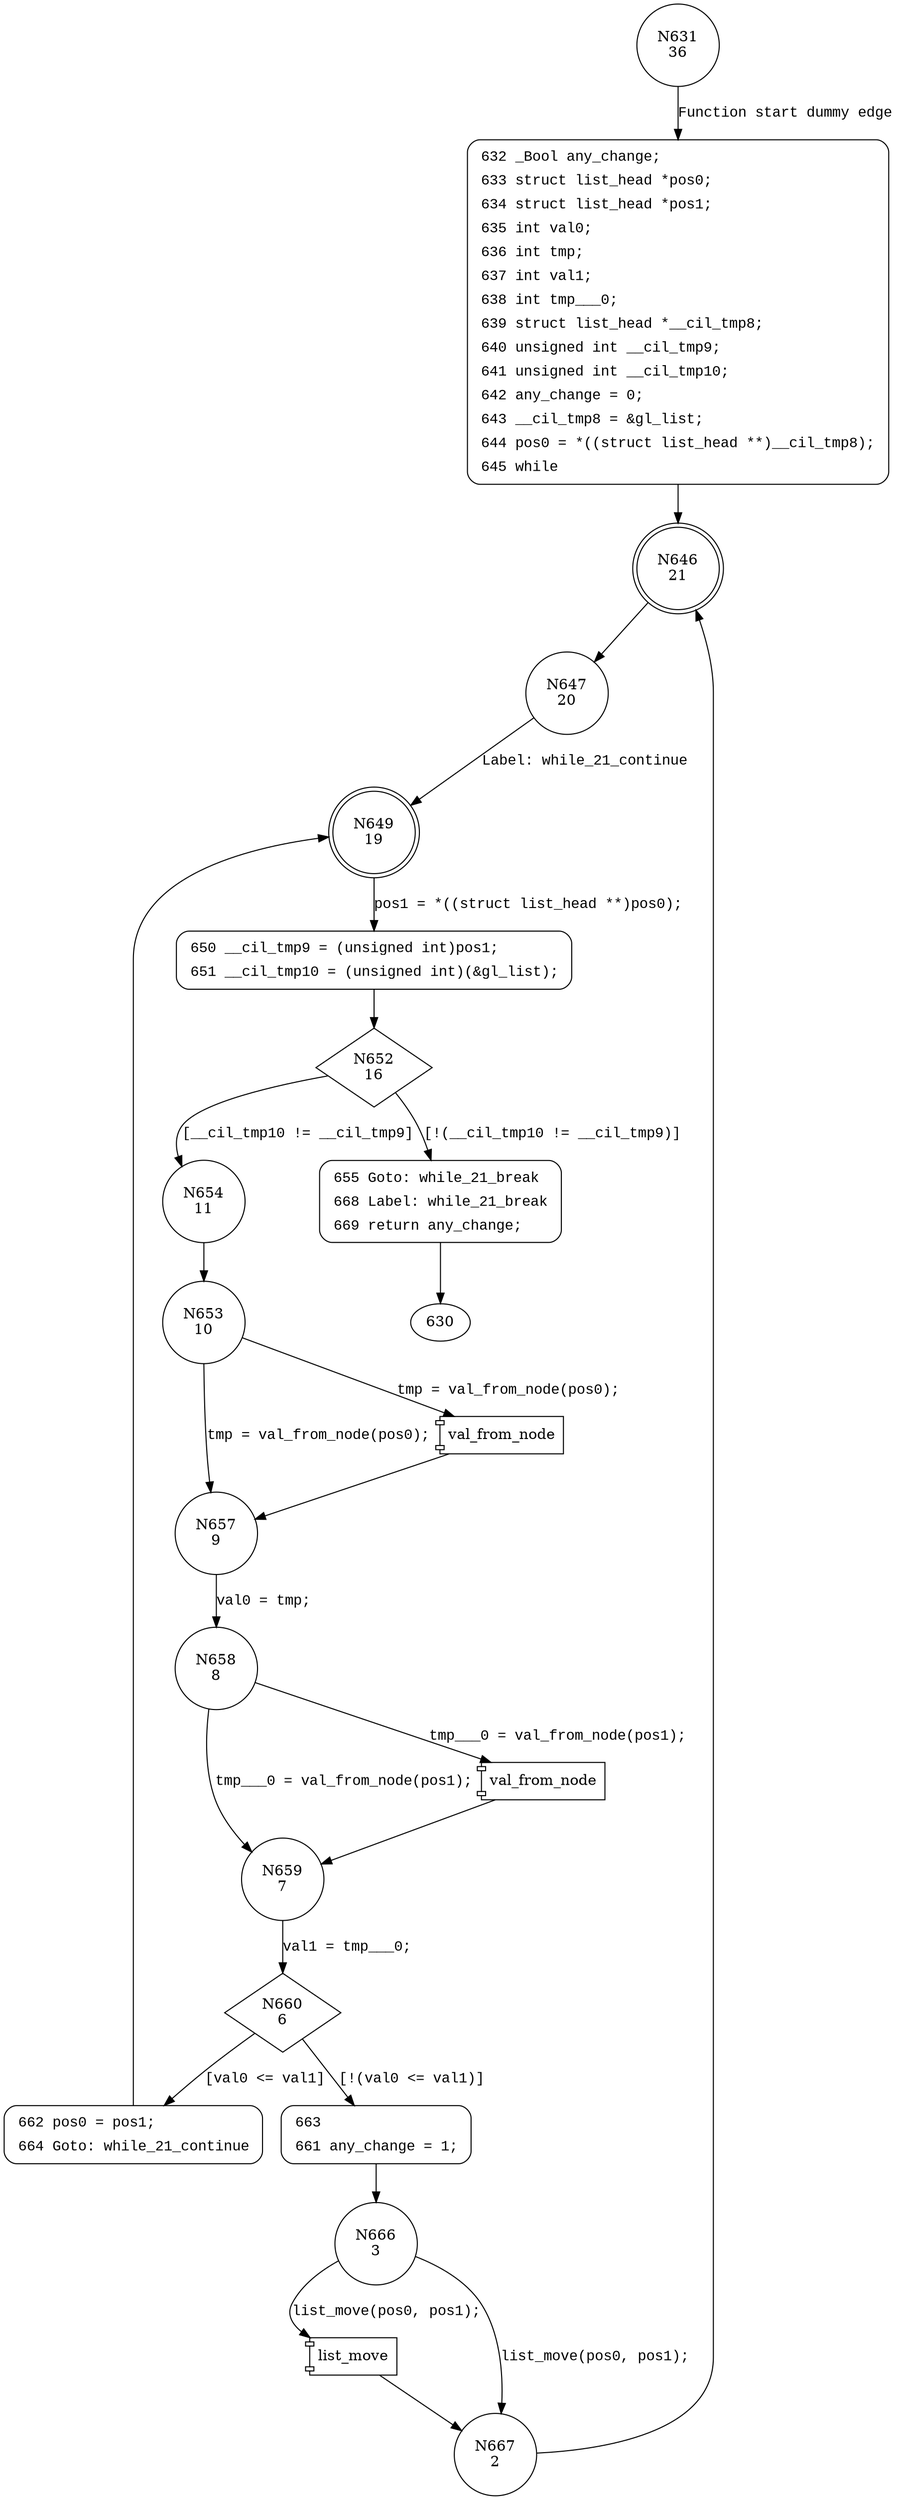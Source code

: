 digraph gl_sort_pass {
631 [shape="circle" label="N631\n36"]
632 [shape="circle" label="N632\n35"]
646 [shape="doublecircle" label="N646\n21"]
647 [shape="circle" label="N647\n20"]
649 [shape="doublecircle" label="N649\n19"]
650 [shape="circle" label="N650\n18"]
652 [shape="diamond" label="N652\n16"]
654 [shape="circle" label="N654\n11"]
655 [shape="circle" label="N655\n15"]
653 [shape="circle" label="N653\n10"]
657 [shape="circle" label="N657\n9"]
658 [shape="circle" label="N658\n8"]
659 [shape="circle" label="N659\n7"]
660 [shape="diamond" label="N660\n6"]
662 [shape="circle" label="N662\n1"]
663 [shape="circle" label="N663\n5"]
666 [shape="circle" label="N666\n3"]
667 [shape="circle" label="N667\n2"]
632 [style="filled,bold" penwidth="1" fillcolor="white" fontname="Courier New" shape="Mrecord" label=<<table border="0" cellborder="0" cellpadding="3" bgcolor="white"><tr><td align="right">632</td><td align="left">_Bool any_change;</td></tr><tr><td align="right">633</td><td align="left">struct list_head *pos0;</td></tr><tr><td align="right">634</td><td align="left">struct list_head *pos1;</td></tr><tr><td align="right">635</td><td align="left">int val0;</td></tr><tr><td align="right">636</td><td align="left">int tmp;</td></tr><tr><td align="right">637</td><td align="left">int val1;</td></tr><tr><td align="right">638</td><td align="left">int tmp___0;</td></tr><tr><td align="right">639</td><td align="left">struct list_head *__cil_tmp8;</td></tr><tr><td align="right">640</td><td align="left">unsigned int __cil_tmp9;</td></tr><tr><td align="right">641</td><td align="left">unsigned int __cil_tmp10;</td></tr><tr><td align="right">642</td><td align="left">any_change = 0;</td></tr><tr><td align="right">643</td><td align="left">__cil_tmp8 = &amp;gl_list;</td></tr><tr><td align="right">644</td><td align="left">pos0 = *((struct list_head **)__cil_tmp8);</td></tr><tr><td align="right">645</td><td align="left">while</td></tr></table>>]
632 -> 646[label=""]
650 [style="filled,bold" penwidth="1" fillcolor="white" fontname="Courier New" shape="Mrecord" label=<<table border="0" cellborder="0" cellpadding="3" bgcolor="white"><tr><td align="right">650</td><td align="left">__cil_tmp9 = (unsigned int)pos1;</td></tr><tr><td align="right">651</td><td align="left">__cil_tmp10 = (unsigned int)(&amp;gl_list);</td></tr></table>>]
650 -> 652[label=""]
655 [style="filled,bold" penwidth="1" fillcolor="white" fontname="Courier New" shape="Mrecord" label=<<table border="0" cellborder="0" cellpadding="3" bgcolor="white"><tr><td align="right">655</td><td align="left">Goto: while_21_break</td></tr><tr><td align="right">668</td><td align="left">Label: while_21_break</td></tr><tr><td align="right">669</td><td align="left">return any_change;</td></tr></table>>]
655 -> 630[label=""]
663 [style="filled,bold" penwidth="1" fillcolor="white" fontname="Courier New" shape="Mrecord" label=<<table border="0" cellborder="0" cellpadding="3" bgcolor="white"><tr><td align="right">663</td><td align="left"></td></tr><tr><td align="right">661</td><td align="left">any_change = 1;</td></tr></table>>]
663 -> 666[label=""]
662 [style="filled,bold" penwidth="1" fillcolor="white" fontname="Courier New" shape="Mrecord" label=<<table border="0" cellborder="0" cellpadding="3" bgcolor="white"><tr><td align="right">662</td><td align="left">pos0 = pos1;</td></tr><tr><td align="right">664</td><td align="left">Goto: while_21_continue</td></tr></table>>]
662 -> 649[label=""]
631 -> 632 [label="Function start dummy edge" fontname="Courier New"]
646 -> 647 [label="" fontname="Courier New"]
649 -> 650 [label="pos1 = *((struct list_head **)pos0);" fontname="Courier New"]
652 -> 654 [label="[__cil_tmp10 != __cil_tmp9]" fontname="Courier New"]
652 -> 655 [label="[!(__cil_tmp10 != __cil_tmp9)]" fontname="Courier New"]
654 -> 653 [label="" fontname="Courier New"]
100004 [shape="component" label="val_from_node"]
653 -> 100004 [label="tmp = val_from_node(pos0);" fontname="Courier New"]
100004 -> 657 [label="" fontname="Courier New"]
653 -> 657 [label="tmp = val_from_node(pos0);" fontname="Courier New"]
657 -> 658 [label="val0 = tmp;" fontname="Courier New"]
100005 [shape="component" label="val_from_node"]
658 -> 100005 [label="tmp___0 = val_from_node(pos1);" fontname="Courier New"]
100005 -> 659 [label="" fontname="Courier New"]
658 -> 659 [label="tmp___0 = val_from_node(pos1);" fontname="Courier New"]
659 -> 660 [label="val1 = tmp___0;" fontname="Courier New"]
660 -> 662 [label="[val0 <= val1]" fontname="Courier New"]
660 -> 663 [label="[!(val0 <= val1)]" fontname="Courier New"]
100006 [shape="component" label="list_move"]
666 -> 100006 [label="list_move(pos0, pos1);" fontname="Courier New"]
100006 -> 667 [label="" fontname="Courier New"]
666 -> 667 [label="list_move(pos0, pos1);" fontname="Courier New"]
667 -> 646 [label="" fontname="Courier New"]
647 -> 649 [label="Label: while_21_continue" fontname="Courier New"]
}